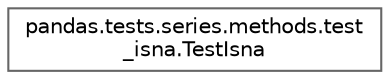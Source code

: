 digraph "Graphical Class Hierarchy"
{
 // LATEX_PDF_SIZE
  bgcolor="transparent";
  edge [fontname=Helvetica,fontsize=10,labelfontname=Helvetica,labelfontsize=10];
  node [fontname=Helvetica,fontsize=10,shape=box,height=0.2,width=0.4];
  rankdir="LR";
  Node0 [id="Node000000",label="pandas.tests.series.methods.test\l_isna.TestIsna",height=0.2,width=0.4,color="grey40", fillcolor="white", style="filled",URL="$d3/d43/classpandas_1_1tests_1_1series_1_1methods_1_1test__isna_1_1TestIsna.html",tooltip=" "];
}
